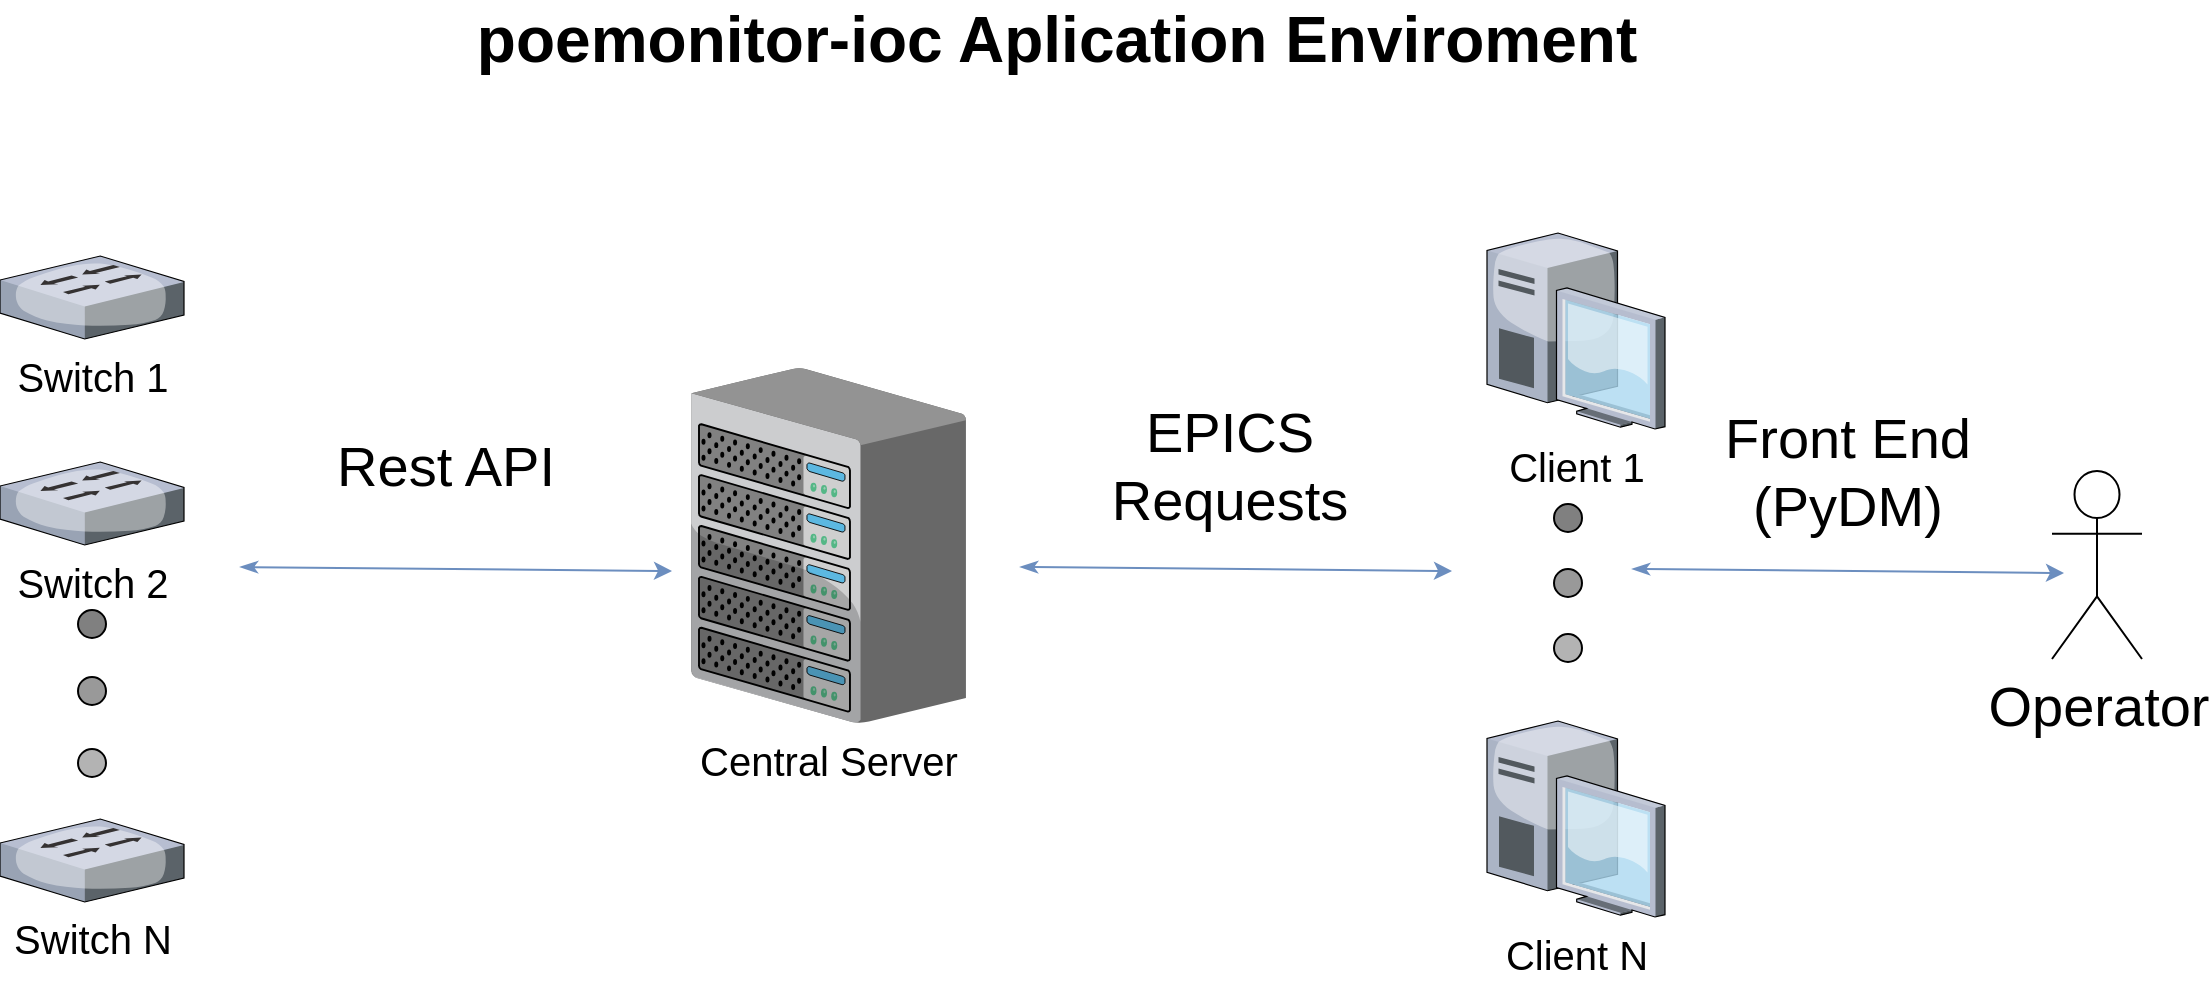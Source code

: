 <mxfile version="10.5.9" type="device"><diagram name="Page-1" id="e3a06f82-3646-2815-327d-82caf3d4e204"><mxGraphModel dx="1412" dy="997" grid="1" gridSize="10" guides="1" tooltips="1" connect="1" arrows="1" fold="1" page="1" pageScale="1.5" pageWidth="1169" pageHeight="826" background="none" math="0" shadow="0"><root><mxCell id="0" style=";html=1;"/><mxCell id="1" style=";html=1;" parent="0"/><mxCell id="6a7d8f32e03d9370-3" value="Client N" style="verticalLabelPosition=bottom;aspect=fixed;html=1;verticalAlign=top;strokeColor=none;shape=mxgraph.citrix.desktop;fillColor=#66B2FF;gradientColor=#0066CC;fontSize=20;" parent="1" vertex="1"><mxGeometry x="1145.5" y="430.5" width="89" height="98" as="geometry"/></mxCell><mxCell id="6a7d8f32e03d9370-5" value="Client 1" style="verticalLabelPosition=bottom;aspect=fixed;html=1;verticalAlign=top;strokeColor=none;shape=mxgraph.citrix.desktop;fillColor=#66B2FF;gradientColor=#0066CC;fontSize=20;" parent="1" vertex="1"><mxGeometry x="1145.5" y="186.5" width="89" height="98" as="geometry"/></mxCell><mxCell id="6a7d8f32e03d9370-16" value="Central Server" style="verticalLabelPosition=bottom;aspect=fixed;html=1;verticalAlign=top;strokeColor=none;shape=mxgraph.citrix.chassis;fillColor=#66B2FF;gradientColor=#0066CC;fontSize=20;" parent="1" vertex="1"><mxGeometry x="747.5" y="254" width="137.5" height="177.5" as="geometry"/></mxCell><mxCell id="6a7d8f32e03d9370-62" value="poemonitor-ioc Aplication Enviroment" style="text;strokeColor=none;fillColor=none;html=1;fontSize=32;fontStyle=1;verticalAlign=middle;align=center;" parent="1" vertex="1"><mxGeometry x="499" y="70" width="861" height="40" as="geometry"/></mxCell><mxCell id="dQqeYwp0kpt_8UnqvnZ8-3" value="Switch 1" style="verticalLabelPosition=bottom;aspect=fixed;html=1;verticalAlign=top;strokeColor=none;shape=mxgraph.citrix.switch;fillColor=#66B2FF;gradientColor=#0066CC;fontSize=20;" vertex="1" parent="1"><mxGeometry x="402" y="198" width="92" height="41.5" as="geometry"/></mxCell><mxCell id="dQqeYwp0kpt_8UnqvnZ8-4" value="Switch 2" style="verticalLabelPosition=bottom;aspect=fixed;html=1;verticalAlign=top;strokeColor=none;shape=mxgraph.citrix.switch;fillColor=#66B2FF;gradientColor=#0066CC;fontSize=20;" vertex="1" parent="1"><mxGeometry x="402" y="301" width="92" height="41.5" as="geometry"/></mxCell><mxCell id="dQqeYwp0kpt_8UnqvnZ8-5" value="Switch N" style="verticalLabelPosition=bottom;aspect=fixed;html=1;verticalAlign=top;strokeColor=none;shape=mxgraph.citrix.switch;fillColor=#66B2FF;gradientColor=#0066CC;fontSize=20;" vertex="1" parent="1"><mxGeometry x="402" y="479.5" width="92" height="41.5" as="geometry"/></mxCell><mxCell id="dQqeYwp0kpt_8UnqvnZ8-6" value="" style="ellipse;whiteSpace=wrap;html=1;aspect=fixed;labelBackgroundColor=#ffffff;fillColor=#808080;" vertex="1" parent="1"><mxGeometry x="441" y="375" width="14" height="14" as="geometry"/></mxCell><mxCell id="dQqeYwp0kpt_8UnqvnZ8-7" value="" style="ellipse;whiteSpace=wrap;html=1;aspect=fixed;labelBackgroundColor=#ffffff;fillColor=#999999;" vertex="1" parent="1"><mxGeometry x="441" y="408.5" width="14" height="14" as="geometry"/></mxCell><mxCell id="dQqeYwp0kpt_8UnqvnZ8-8" value="" style="ellipse;whiteSpace=wrap;html=1;aspect=fixed;labelBackgroundColor=#ffffff;fillColor=#B3B3B3;" vertex="1" parent="1"><mxGeometry x="441" y="444.5" width="14" height="14" as="geometry"/></mxCell><mxCell id="dQqeYwp0kpt_8UnqvnZ8-20" value="" style="ellipse;whiteSpace=wrap;html=1;aspect=fixed;labelBackgroundColor=#ffffff;fillColor=#808080;" vertex="1" parent="1"><mxGeometry x="1179" y="322" width="14" height="14" as="geometry"/></mxCell><mxCell id="dQqeYwp0kpt_8UnqvnZ8-21" value="" style="ellipse;whiteSpace=wrap;html=1;aspect=fixed;labelBackgroundColor=#ffffff;fillColor=#999999;" vertex="1" parent="1"><mxGeometry x="1179" y="354.5" width="14" height="14" as="geometry"/></mxCell><mxCell id="dQqeYwp0kpt_8UnqvnZ8-22" value="" style="ellipse;whiteSpace=wrap;html=1;aspect=fixed;labelBackgroundColor=#ffffff;fillColor=#B3B3B3;" vertex="1" parent="1"><mxGeometry x="1179" y="387" width="14" height="14" as="geometry"/></mxCell><mxCell id="dQqeYwp0kpt_8UnqvnZ8-23" value="" style="endArrow=classic;html=1;startArrow=classicThin;startFill=1;fillColor=#dae8fc;strokeColor=#6c8ebf;gradientColor=#7ea6e0;" edge="1" parent="1"><mxGeometry width="50" height="50" relative="1" as="geometry"><mxPoint x="522" y="353.5" as="sourcePoint"/><mxPoint x="738" y="355.5" as="targetPoint"/></mxGeometry></mxCell><mxCell id="dQqeYwp0kpt_8UnqvnZ8-27" value="Rest API" style="text;html=1;strokeColor=none;fillColor=none;align=center;verticalAlign=middle;whiteSpace=wrap;rounded=0;labelBackgroundColor=#ffffff;strokeWidth=1;fontSize=28;" vertex="1" parent="1"><mxGeometry x="535" y="252.5" width="180" height="100" as="geometry"/></mxCell><mxCell id="dQqeYwp0kpt_8UnqvnZ8-28" value="" style="endArrow=classic;html=1;startArrow=classicThin;startFill=1;gradientColor=#7ea6e0;fillColor=#dae8fc;strokeColor=#6c8ebf;" edge="1" parent="1"><mxGeometry width="50" height="50" relative="1" as="geometry"><mxPoint x="912" y="353.5" as="sourcePoint"/><mxPoint x="1128" y="355.5" as="targetPoint"/></mxGeometry></mxCell><mxCell id="dQqeYwp0kpt_8UnqvnZ8-29" value="EPICS Requests" style="text;html=1;strokeColor=none;fillColor=none;align=center;verticalAlign=middle;whiteSpace=wrap;rounded=0;labelBackgroundColor=#ffffff;fontSize=28;" vertex="1" parent="1"><mxGeometry x="1002" y="293" width="30" height="20" as="geometry"/></mxCell><mxCell id="dQqeYwp0kpt_8UnqvnZ8-30" value="Operator" style="shape=umlActor;verticalLabelPosition=bottom;labelBackgroundColor=#ffffff;verticalAlign=top;html=1;outlineConnect=0;strokeWidth=1;fillColor=#FFFFFF;fontSize=28;" vertex="1" parent="1"><mxGeometry x="1428" y="305.5" width="45" height="94" as="geometry"/></mxCell><mxCell id="dQqeYwp0kpt_8UnqvnZ8-32" value="" style="endArrow=classic;html=1;startArrow=classicThin;startFill=1;gradientColor=#7ea6e0;fillColor=#dae8fc;strokeColor=#6c8ebf;" edge="1" parent="1"><mxGeometry width="50" height="50" relative="1" as="geometry"><mxPoint x="1218" y="354.5" as="sourcePoint"/><mxPoint x="1434" y="356.5" as="targetPoint"/></mxGeometry></mxCell><mxCell id="dQqeYwp0kpt_8UnqvnZ8-33" value="&lt;div&gt;Front End&lt;/div&gt;&lt;div&gt;(PyDM)&lt;br&gt;&lt;/div&gt;" style="text;html=1;strokeColor=none;fillColor=none;align=center;verticalAlign=middle;whiteSpace=wrap;rounded=0;labelBackgroundColor=#ffffff;strokeWidth=1;fontSize=28;" vertex="1" parent="1"><mxGeometry x="1235.5" y="256" width="180" height="100" as="geometry"/></mxCell></root></mxGraphModel></diagram></mxfile>